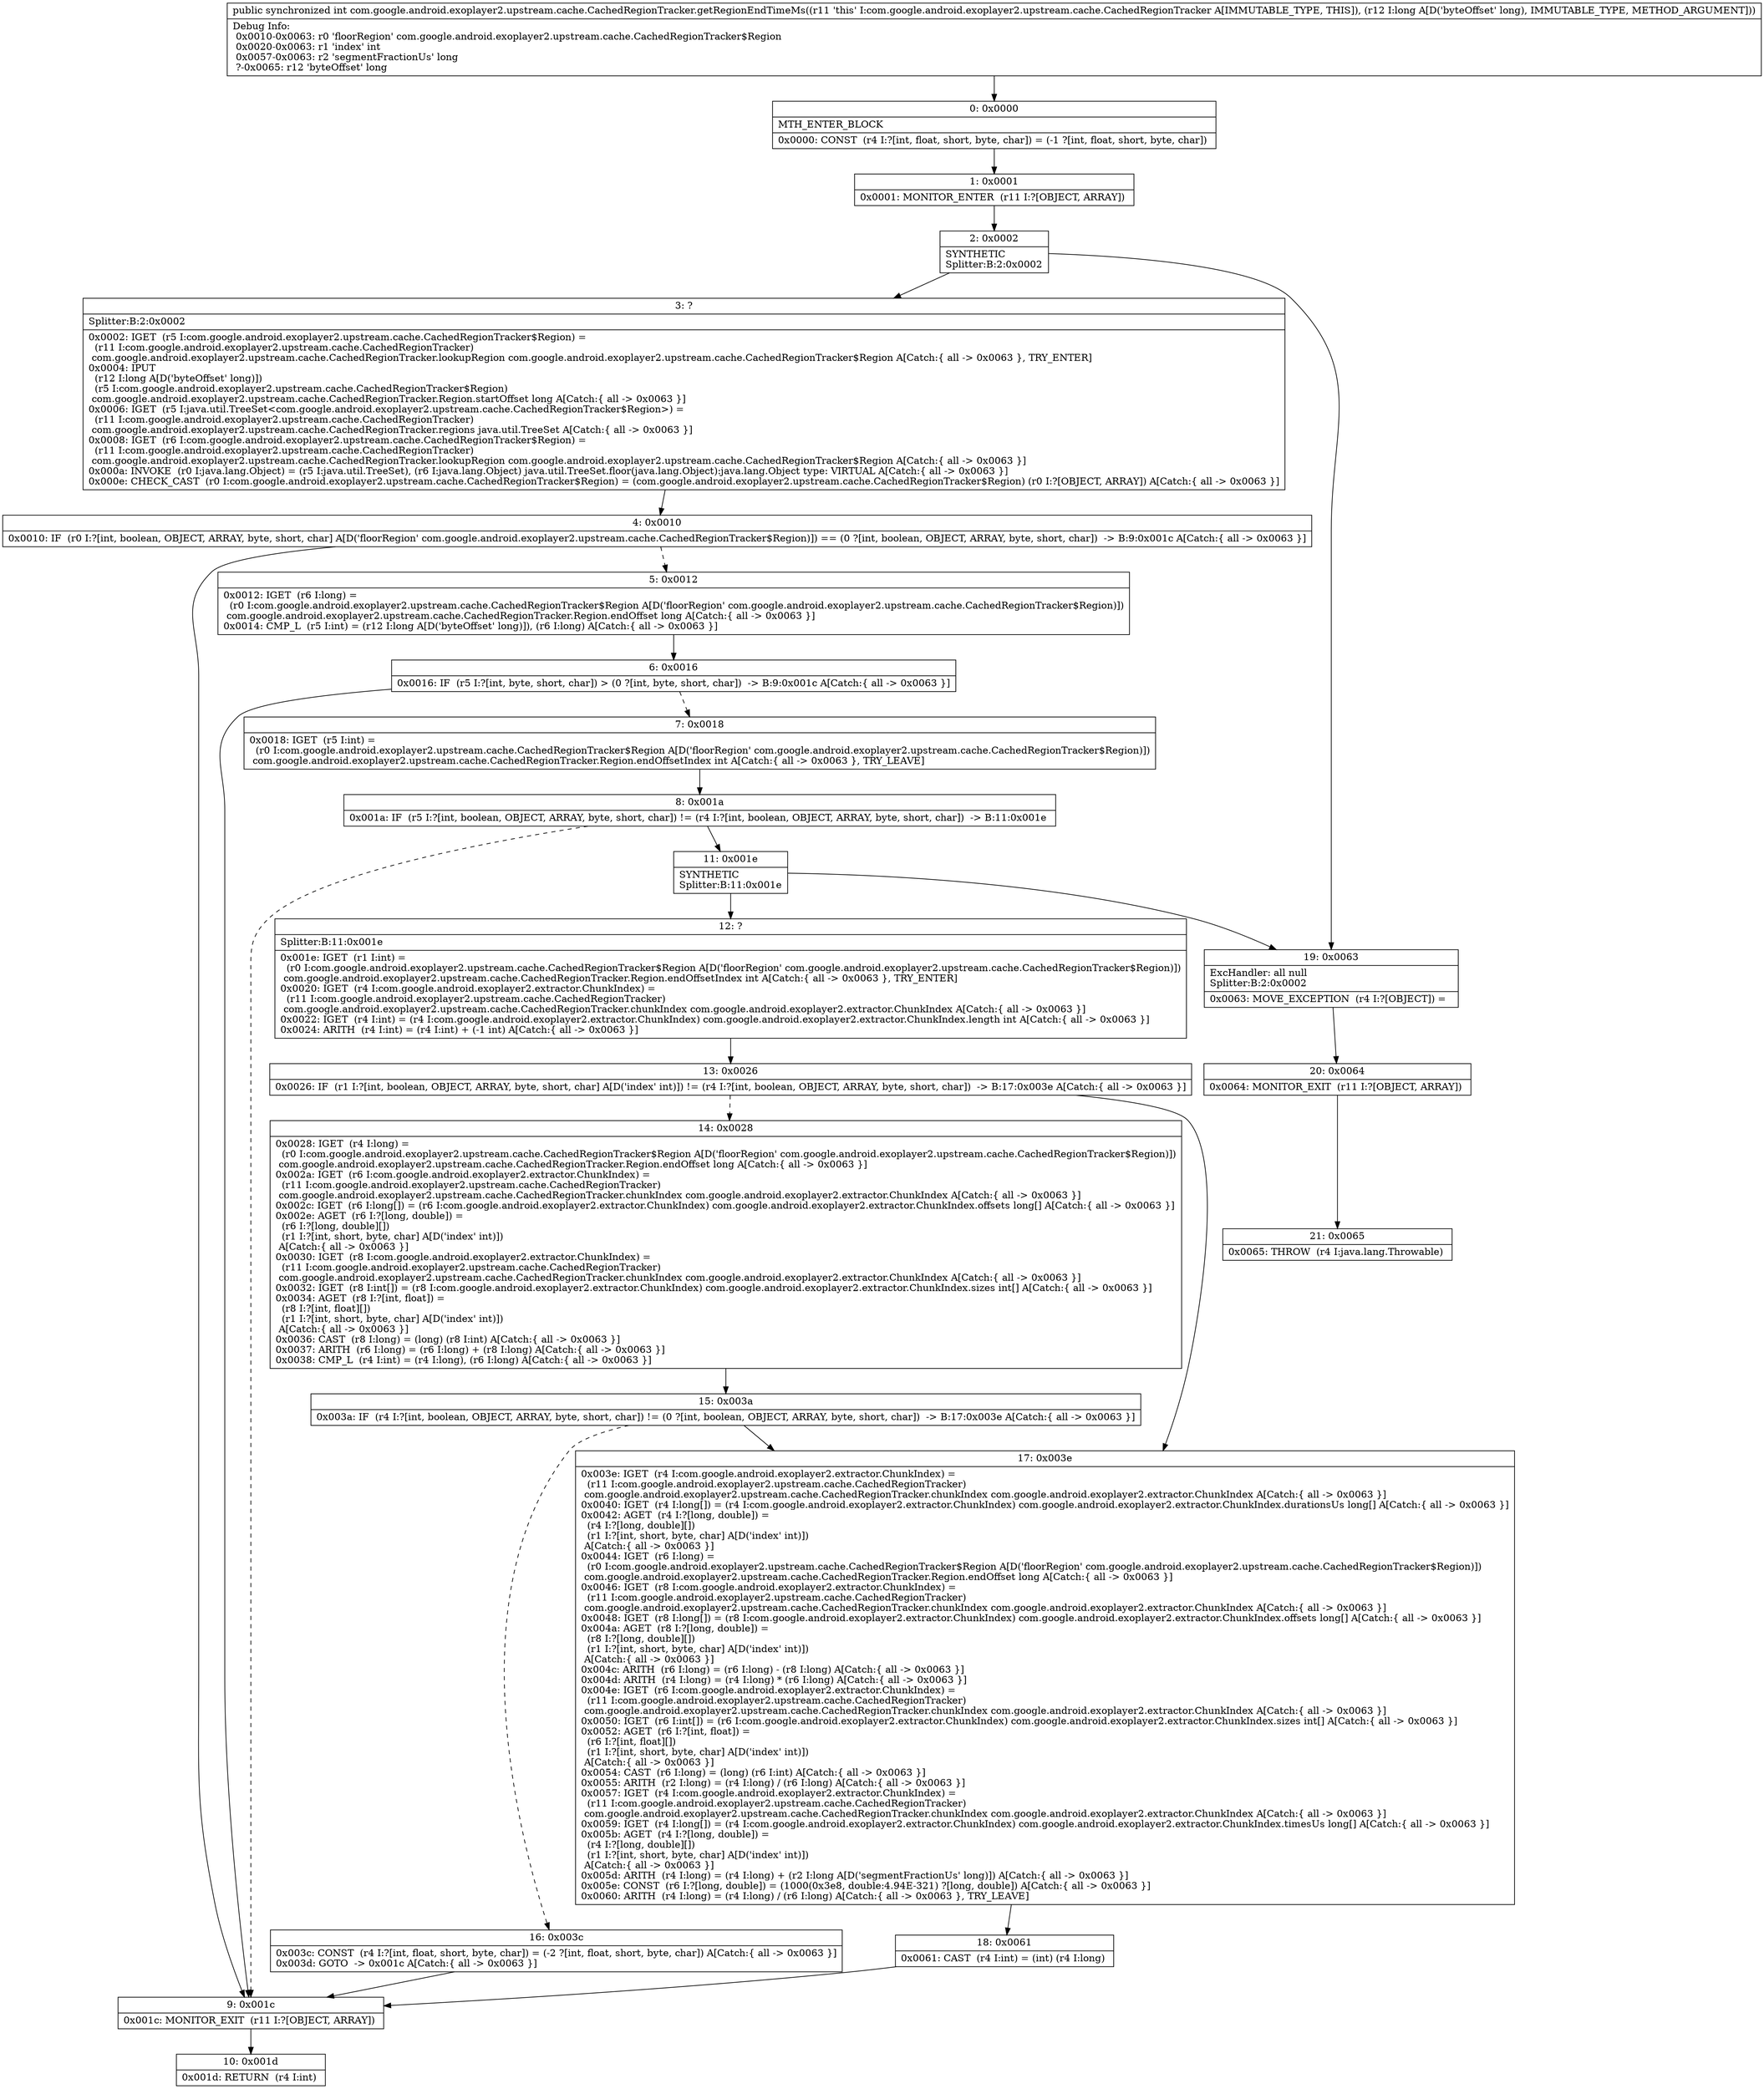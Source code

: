 digraph "CFG forcom.google.android.exoplayer2.upstream.cache.CachedRegionTracker.getRegionEndTimeMs(J)I" {
Node_0 [shape=record,label="{0\:\ 0x0000|MTH_ENTER_BLOCK\l|0x0000: CONST  (r4 I:?[int, float, short, byte, char]) = (\-1 ?[int, float, short, byte, char]) \l}"];
Node_1 [shape=record,label="{1\:\ 0x0001|0x0001: MONITOR_ENTER  (r11 I:?[OBJECT, ARRAY]) \l}"];
Node_2 [shape=record,label="{2\:\ 0x0002|SYNTHETIC\lSplitter:B:2:0x0002\l}"];
Node_3 [shape=record,label="{3\:\ ?|Splitter:B:2:0x0002\l|0x0002: IGET  (r5 I:com.google.android.exoplayer2.upstream.cache.CachedRegionTracker$Region) = \l  (r11 I:com.google.android.exoplayer2.upstream.cache.CachedRegionTracker)\l com.google.android.exoplayer2.upstream.cache.CachedRegionTracker.lookupRegion com.google.android.exoplayer2.upstream.cache.CachedRegionTracker$Region A[Catch:\{ all \-\> 0x0063 \}, TRY_ENTER]\l0x0004: IPUT  \l  (r12 I:long A[D('byteOffset' long)])\l  (r5 I:com.google.android.exoplayer2.upstream.cache.CachedRegionTracker$Region)\l com.google.android.exoplayer2.upstream.cache.CachedRegionTracker.Region.startOffset long A[Catch:\{ all \-\> 0x0063 \}]\l0x0006: IGET  (r5 I:java.util.TreeSet\<com.google.android.exoplayer2.upstream.cache.CachedRegionTracker$Region\>) = \l  (r11 I:com.google.android.exoplayer2.upstream.cache.CachedRegionTracker)\l com.google.android.exoplayer2.upstream.cache.CachedRegionTracker.regions java.util.TreeSet A[Catch:\{ all \-\> 0x0063 \}]\l0x0008: IGET  (r6 I:com.google.android.exoplayer2.upstream.cache.CachedRegionTracker$Region) = \l  (r11 I:com.google.android.exoplayer2.upstream.cache.CachedRegionTracker)\l com.google.android.exoplayer2.upstream.cache.CachedRegionTracker.lookupRegion com.google.android.exoplayer2.upstream.cache.CachedRegionTracker$Region A[Catch:\{ all \-\> 0x0063 \}]\l0x000a: INVOKE  (r0 I:java.lang.Object) = (r5 I:java.util.TreeSet), (r6 I:java.lang.Object) java.util.TreeSet.floor(java.lang.Object):java.lang.Object type: VIRTUAL A[Catch:\{ all \-\> 0x0063 \}]\l0x000e: CHECK_CAST  (r0 I:com.google.android.exoplayer2.upstream.cache.CachedRegionTracker$Region) = (com.google.android.exoplayer2.upstream.cache.CachedRegionTracker$Region) (r0 I:?[OBJECT, ARRAY]) A[Catch:\{ all \-\> 0x0063 \}]\l}"];
Node_4 [shape=record,label="{4\:\ 0x0010|0x0010: IF  (r0 I:?[int, boolean, OBJECT, ARRAY, byte, short, char] A[D('floorRegion' com.google.android.exoplayer2.upstream.cache.CachedRegionTracker$Region)]) == (0 ?[int, boolean, OBJECT, ARRAY, byte, short, char])  \-\> B:9:0x001c A[Catch:\{ all \-\> 0x0063 \}]\l}"];
Node_5 [shape=record,label="{5\:\ 0x0012|0x0012: IGET  (r6 I:long) = \l  (r0 I:com.google.android.exoplayer2.upstream.cache.CachedRegionTracker$Region A[D('floorRegion' com.google.android.exoplayer2.upstream.cache.CachedRegionTracker$Region)])\l com.google.android.exoplayer2.upstream.cache.CachedRegionTracker.Region.endOffset long A[Catch:\{ all \-\> 0x0063 \}]\l0x0014: CMP_L  (r5 I:int) = (r12 I:long A[D('byteOffset' long)]), (r6 I:long) A[Catch:\{ all \-\> 0x0063 \}]\l}"];
Node_6 [shape=record,label="{6\:\ 0x0016|0x0016: IF  (r5 I:?[int, byte, short, char]) \> (0 ?[int, byte, short, char])  \-\> B:9:0x001c A[Catch:\{ all \-\> 0x0063 \}]\l}"];
Node_7 [shape=record,label="{7\:\ 0x0018|0x0018: IGET  (r5 I:int) = \l  (r0 I:com.google.android.exoplayer2.upstream.cache.CachedRegionTracker$Region A[D('floorRegion' com.google.android.exoplayer2.upstream.cache.CachedRegionTracker$Region)])\l com.google.android.exoplayer2.upstream.cache.CachedRegionTracker.Region.endOffsetIndex int A[Catch:\{ all \-\> 0x0063 \}, TRY_LEAVE]\l}"];
Node_8 [shape=record,label="{8\:\ 0x001a|0x001a: IF  (r5 I:?[int, boolean, OBJECT, ARRAY, byte, short, char]) != (r4 I:?[int, boolean, OBJECT, ARRAY, byte, short, char])  \-\> B:11:0x001e \l}"];
Node_9 [shape=record,label="{9\:\ 0x001c|0x001c: MONITOR_EXIT  (r11 I:?[OBJECT, ARRAY]) \l}"];
Node_10 [shape=record,label="{10\:\ 0x001d|0x001d: RETURN  (r4 I:int) \l}"];
Node_11 [shape=record,label="{11\:\ 0x001e|SYNTHETIC\lSplitter:B:11:0x001e\l}"];
Node_12 [shape=record,label="{12\:\ ?|Splitter:B:11:0x001e\l|0x001e: IGET  (r1 I:int) = \l  (r0 I:com.google.android.exoplayer2.upstream.cache.CachedRegionTracker$Region A[D('floorRegion' com.google.android.exoplayer2.upstream.cache.CachedRegionTracker$Region)])\l com.google.android.exoplayer2.upstream.cache.CachedRegionTracker.Region.endOffsetIndex int A[Catch:\{ all \-\> 0x0063 \}, TRY_ENTER]\l0x0020: IGET  (r4 I:com.google.android.exoplayer2.extractor.ChunkIndex) = \l  (r11 I:com.google.android.exoplayer2.upstream.cache.CachedRegionTracker)\l com.google.android.exoplayer2.upstream.cache.CachedRegionTracker.chunkIndex com.google.android.exoplayer2.extractor.ChunkIndex A[Catch:\{ all \-\> 0x0063 \}]\l0x0022: IGET  (r4 I:int) = (r4 I:com.google.android.exoplayer2.extractor.ChunkIndex) com.google.android.exoplayer2.extractor.ChunkIndex.length int A[Catch:\{ all \-\> 0x0063 \}]\l0x0024: ARITH  (r4 I:int) = (r4 I:int) + (\-1 int) A[Catch:\{ all \-\> 0x0063 \}]\l}"];
Node_13 [shape=record,label="{13\:\ 0x0026|0x0026: IF  (r1 I:?[int, boolean, OBJECT, ARRAY, byte, short, char] A[D('index' int)]) != (r4 I:?[int, boolean, OBJECT, ARRAY, byte, short, char])  \-\> B:17:0x003e A[Catch:\{ all \-\> 0x0063 \}]\l}"];
Node_14 [shape=record,label="{14\:\ 0x0028|0x0028: IGET  (r4 I:long) = \l  (r0 I:com.google.android.exoplayer2.upstream.cache.CachedRegionTracker$Region A[D('floorRegion' com.google.android.exoplayer2.upstream.cache.CachedRegionTracker$Region)])\l com.google.android.exoplayer2.upstream.cache.CachedRegionTracker.Region.endOffset long A[Catch:\{ all \-\> 0x0063 \}]\l0x002a: IGET  (r6 I:com.google.android.exoplayer2.extractor.ChunkIndex) = \l  (r11 I:com.google.android.exoplayer2.upstream.cache.CachedRegionTracker)\l com.google.android.exoplayer2.upstream.cache.CachedRegionTracker.chunkIndex com.google.android.exoplayer2.extractor.ChunkIndex A[Catch:\{ all \-\> 0x0063 \}]\l0x002c: IGET  (r6 I:long[]) = (r6 I:com.google.android.exoplayer2.extractor.ChunkIndex) com.google.android.exoplayer2.extractor.ChunkIndex.offsets long[] A[Catch:\{ all \-\> 0x0063 \}]\l0x002e: AGET  (r6 I:?[long, double]) = \l  (r6 I:?[long, double][])\l  (r1 I:?[int, short, byte, char] A[D('index' int)])\l A[Catch:\{ all \-\> 0x0063 \}]\l0x0030: IGET  (r8 I:com.google.android.exoplayer2.extractor.ChunkIndex) = \l  (r11 I:com.google.android.exoplayer2.upstream.cache.CachedRegionTracker)\l com.google.android.exoplayer2.upstream.cache.CachedRegionTracker.chunkIndex com.google.android.exoplayer2.extractor.ChunkIndex A[Catch:\{ all \-\> 0x0063 \}]\l0x0032: IGET  (r8 I:int[]) = (r8 I:com.google.android.exoplayer2.extractor.ChunkIndex) com.google.android.exoplayer2.extractor.ChunkIndex.sizes int[] A[Catch:\{ all \-\> 0x0063 \}]\l0x0034: AGET  (r8 I:?[int, float]) = \l  (r8 I:?[int, float][])\l  (r1 I:?[int, short, byte, char] A[D('index' int)])\l A[Catch:\{ all \-\> 0x0063 \}]\l0x0036: CAST  (r8 I:long) = (long) (r8 I:int) A[Catch:\{ all \-\> 0x0063 \}]\l0x0037: ARITH  (r6 I:long) = (r6 I:long) + (r8 I:long) A[Catch:\{ all \-\> 0x0063 \}]\l0x0038: CMP_L  (r4 I:int) = (r4 I:long), (r6 I:long) A[Catch:\{ all \-\> 0x0063 \}]\l}"];
Node_15 [shape=record,label="{15\:\ 0x003a|0x003a: IF  (r4 I:?[int, boolean, OBJECT, ARRAY, byte, short, char]) != (0 ?[int, boolean, OBJECT, ARRAY, byte, short, char])  \-\> B:17:0x003e A[Catch:\{ all \-\> 0x0063 \}]\l}"];
Node_16 [shape=record,label="{16\:\ 0x003c|0x003c: CONST  (r4 I:?[int, float, short, byte, char]) = (\-2 ?[int, float, short, byte, char]) A[Catch:\{ all \-\> 0x0063 \}]\l0x003d: GOTO  \-\> 0x001c A[Catch:\{ all \-\> 0x0063 \}]\l}"];
Node_17 [shape=record,label="{17\:\ 0x003e|0x003e: IGET  (r4 I:com.google.android.exoplayer2.extractor.ChunkIndex) = \l  (r11 I:com.google.android.exoplayer2.upstream.cache.CachedRegionTracker)\l com.google.android.exoplayer2.upstream.cache.CachedRegionTracker.chunkIndex com.google.android.exoplayer2.extractor.ChunkIndex A[Catch:\{ all \-\> 0x0063 \}]\l0x0040: IGET  (r4 I:long[]) = (r4 I:com.google.android.exoplayer2.extractor.ChunkIndex) com.google.android.exoplayer2.extractor.ChunkIndex.durationsUs long[] A[Catch:\{ all \-\> 0x0063 \}]\l0x0042: AGET  (r4 I:?[long, double]) = \l  (r4 I:?[long, double][])\l  (r1 I:?[int, short, byte, char] A[D('index' int)])\l A[Catch:\{ all \-\> 0x0063 \}]\l0x0044: IGET  (r6 I:long) = \l  (r0 I:com.google.android.exoplayer2.upstream.cache.CachedRegionTracker$Region A[D('floorRegion' com.google.android.exoplayer2.upstream.cache.CachedRegionTracker$Region)])\l com.google.android.exoplayer2.upstream.cache.CachedRegionTracker.Region.endOffset long A[Catch:\{ all \-\> 0x0063 \}]\l0x0046: IGET  (r8 I:com.google.android.exoplayer2.extractor.ChunkIndex) = \l  (r11 I:com.google.android.exoplayer2.upstream.cache.CachedRegionTracker)\l com.google.android.exoplayer2.upstream.cache.CachedRegionTracker.chunkIndex com.google.android.exoplayer2.extractor.ChunkIndex A[Catch:\{ all \-\> 0x0063 \}]\l0x0048: IGET  (r8 I:long[]) = (r8 I:com.google.android.exoplayer2.extractor.ChunkIndex) com.google.android.exoplayer2.extractor.ChunkIndex.offsets long[] A[Catch:\{ all \-\> 0x0063 \}]\l0x004a: AGET  (r8 I:?[long, double]) = \l  (r8 I:?[long, double][])\l  (r1 I:?[int, short, byte, char] A[D('index' int)])\l A[Catch:\{ all \-\> 0x0063 \}]\l0x004c: ARITH  (r6 I:long) = (r6 I:long) \- (r8 I:long) A[Catch:\{ all \-\> 0x0063 \}]\l0x004d: ARITH  (r4 I:long) = (r4 I:long) * (r6 I:long) A[Catch:\{ all \-\> 0x0063 \}]\l0x004e: IGET  (r6 I:com.google.android.exoplayer2.extractor.ChunkIndex) = \l  (r11 I:com.google.android.exoplayer2.upstream.cache.CachedRegionTracker)\l com.google.android.exoplayer2.upstream.cache.CachedRegionTracker.chunkIndex com.google.android.exoplayer2.extractor.ChunkIndex A[Catch:\{ all \-\> 0x0063 \}]\l0x0050: IGET  (r6 I:int[]) = (r6 I:com.google.android.exoplayer2.extractor.ChunkIndex) com.google.android.exoplayer2.extractor.ChunkIndex.sizes int[] A[Catch:\{ all \-\> 0x0063 \}]\l0x0052: AGET  (r6 I:?[int, float]) = \l  (r6 I:?[int, float][])\l  (r1 I:?[int, short, byte, char] A[D('index' int)])\l A[Catch:\{ all \-\> 0x0063 \}]\l0x0054: CAST  (r6 I:long) = (long) (r6 I:int) A[Catch:\{ all \-\> 0x0063 \}]\l0x0055: ARITH  (r2 I:long) = (r4 I:long) \/ (r6 I:long) A[Catch:\{ all \-\> 0x0063 \}]\l0x0057: IGET  (r4 I:com.google.android.exoplayer2.extractor.ChunkIndex) = \l  (r11 I:com.google.android.exoplayer2.upstream.cache.CachedRegionTracker)\l com.google.android.exoplayer2.upstream.cache.CachedRegionTracker.chunkIndex com.google.android.exoplayer2.extractor.ChunkIndex A[Catch:\{ all \-\> 0x0063 \}]\l0x0059: IGET  (r4 I:long[]) = (r4 I:com.google.android.exoplayer2.extractor.ChunkIndex) com.google.android.exoplayer2.extractor.ChunkIndex.timesUs long[] A[Catch:\{ all \-\> 0x0063 \}]\l0x005b: AGET  (r4 I:?[long, double]) = \l  (r4 I:?[long, double][])\l  (r1 I:?[int, short, byte, char] A[D('index' int)])\l A[Catch:\{ all \-\> 0x0063 \}]\l0x005d: ARITH  (r4 I:long) = (r4 I:long) + (r2 I:long A[D('segmentFractionUs' long)]) A[Catch:\{ all \-\> 0x0063 \}]\l0x005e: CONST  (r6 I:?[long, double]) = (1000(0x3e8, double:4.94E\-321) ?[long, double]) A[Catch:\{ all \-\> 0x0063 \}]\l0x0060: ARITH  (r4 I:long) = (r4 I:long) \/ (r6 I:long) A[Catch:\{ all \-\> 0x0063 \}, TRY_LEAVE]\l}"];
Node_18 [shape=record,label="{18\:\ 0x0061|0x0061: CAST  (r4 I:int) = (int) (r4 I:long) \l}"];
Node_19 [shape=record,label="{19\:\ 0x0063|ExcHandler: all null\lSplitter:B:2:0x0002\l|0x0063: MOVE_EXCEPTION  (r4 I:?[OBJECT]) =  \l}"];
Node_20 [shape=record,label="{20\:\ 0x0064|0x0064: MONITOR_EXIT  (r11 I:?[OBJECT, ARRAY]) \l}"];
Node_21 [shape=record,label="{21\:\ 0x0065|0x0065: THROW  (r4 I:java.lang.Throwable) \l}"];
MethodNode[shape=record,label="{public synchronized int com.google.android.exoplayer2.upstream.cache.CachedRegionTracker.getRegionEndTimeMs((r11 'this' I:com.google.android.exoplayer2.upstream.cache.CachedRegionTracker A[IMMUTABLE_TYPE, THIS]), (r12 I:long A[D('byteOffset' long), IMMUTABLE_TYPE, METHOD_ARGUMENT]))  | Debug Info:\l  0x0010\-0x0063: r0 'floorRegion' com.google.android.exoplayer2.upstream.cache.CachedRegionTracker$Region\l  0x0020\-0x0063: r1 'index' int\l  0x0057\-0x0063: r2 'segmentFractionUs' long\l  ?\-0x0065: r12 'byteOffset' long\l}"];
MethodNode -> Node_0;
Node_0 -> Node_1;
Node_1 -> Node_2;
Node_2 -> Node_3;
Node_2 -> Node_19;
Node_3 -> Node_4;
Node_4 -> Node_5[style=dashed];
Node_4 -> Node_9;
Node_5 -> Node_6;
Node_6 -> Node_7[style=dashed];
Node_6 -> Node_9;
Node_7 -> Node_8;
Node_8 -> Node_9[style=dashed];
Node_8 -> Node_11;
Node_9 -> Node_10;
Node_11 -> Node_12;
Node_11 -> Node_19;
Node_12 -> Node_13;
Node_13 -> Node_14[style=dashed];
Node_13 -> Node_17;
Node_14 -> Node_15;
Node_15 -> Node_16[style=dashed];
Node_15 -> Node_17;
Node_16 -> Node_9;
Node_17 -> Node_18;
Node_18 -> Node_9;
Node_19 -> Node_20;
Node_20 -> Node_21;
}

